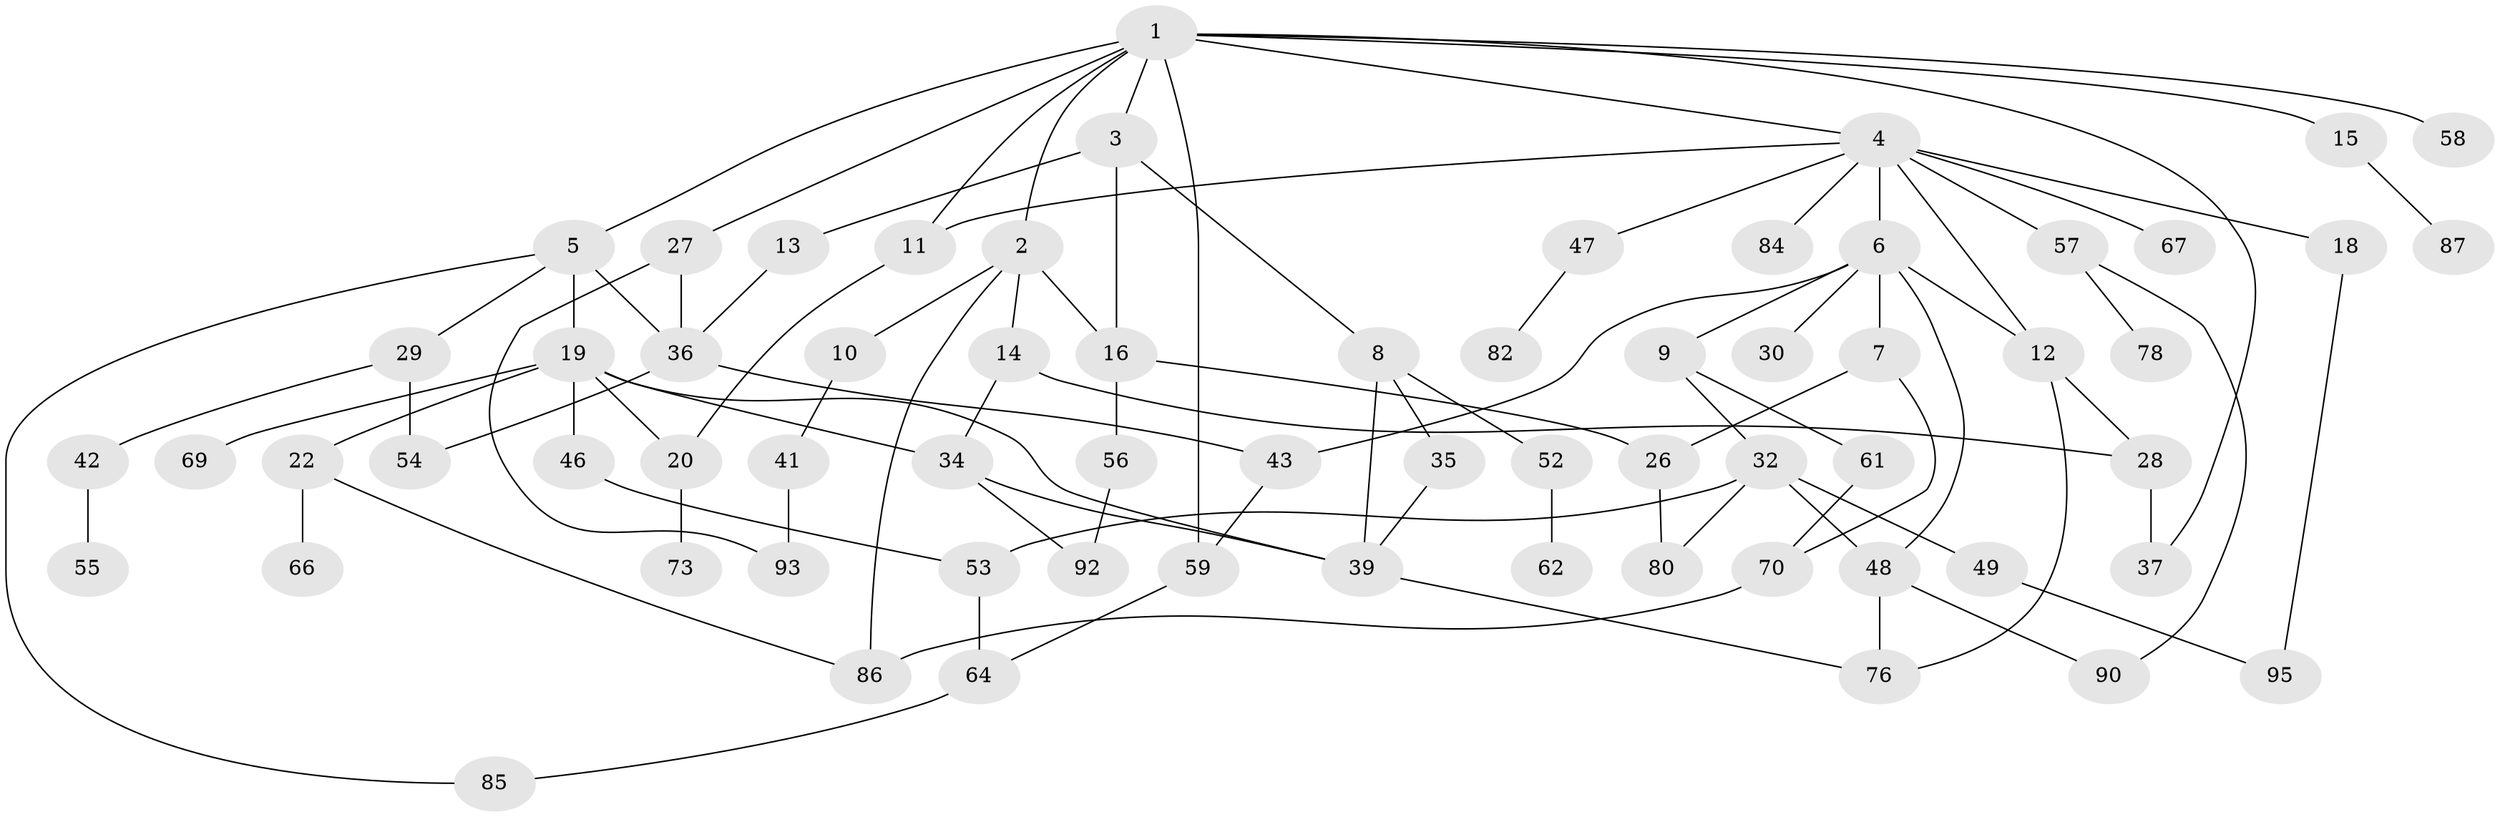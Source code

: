 // Generated by graph-tools (version 1.1) at 2025/51/02/27/25 19:51:41]
// undirected, 66 vertices, 95 edges
graph export_dot {
graph [start="1"]
  node [color=gray90,style=filled];
  1 [super="+25"];
  2 [super="+89"];
  3 [super="+24"];
  4 [super="+45"];
  5;
  6 [super="+31"];
  7;
  8;
  9;
  10;
  11 [super="+17"];
  12 [super="+21"];
  13 [super="+23"];
  14;
  15 [super="+63"];
  16 [super="+40"];
  18 [super="+74"];
  19 [super="+38"];
  20 [super="+65"];
  22 [super="+33"];
  26;
  27 [super="+50"];
  28 [super="+71"];
  29;
  30;
  32;
  34 [super="+77"];
  35 [super="+79"];
  36 [super="+88"];
  37;
  39 [super="+44"];
  41 [super="+68"];
  42 [super="+51"];
  43 [super="+72"];
  46;
  47;
  48 [super="+94"];
  49;
  52 [super="+83"];
  53;
  54;
  55;
  56 [super="+60"];
  57;
  58;
  59 [super="+81"];
  61;
  62;
  64;
  66;
  67;
  69;
  70 [super="+75"];
  73;
  76;
  78;
  80;
  82;
  84 [super="+91"];
  85;
  86;
  87;
  90;
  92;
  93;
  95;
  1 -- 2;
  1 -- 3;
  1 -- 4;
  1 -- 5;
  1 -- 11;
  1 -- 15;
  1 -- 58;
  1 -- 27;
  1 -- 59;
  1 -- 37;
  2 -- 10;
  2 -- 14;
  2 -- 86;
  2 -- 16;
  3 -- 8;
  3 -- 13;
  3 -- 16;
  4 -- 6;
  4 -- 18;
  4 -- 47;
  4 -- 57;
  4 -- 67;
  4 -- 84;
  4 -- 11;
  4 -- 12;
  5 -- 19;
  5 -- 29;
  5 -- 36;
  5 -- 85;
  6 -- 7;
  6 -- 9;
  6 -- 12;
  6 -- 30;
  6 -- 43;
  6 -- 48;
  7 -- 26;
  7 -- 70;
  8 -- 35;
  8 -- 52;
  8 -- 39;
  9 -- 32;
  9 -- 61;
  10 -- 41;
  11 -- 20;
  12 -- 76;
  12 -- 28;
  13 -- 36 [weight=2];
  14 -- 28;
  14 -- 34;
  15 -- 87;
  16 -- 56;
  16 -- 26;
  18 -- 95;
  19 -- 22;
  19 -- 34;
  19 -- 39;
  19 -- 20;
  19 -- 69;
  19 -- 46;
  20 -- 73;
  22 -- 86;
  22 -- 66;
  26 -- 80;
  27 -- 36;
  27 -- 93;
  28 -- 37;
  29 -- 42;
  29 -- 54;
  32 -- 48;
  32 -- 49;
  32 -- 53;
  32 -- 80;
  34 -- 92;
  34 -- 39;
  35 -- 39;
  36 -- 54;
  36 -- 43;
  39 -- 76;
  41 -- 93;
  42 -- 55;
  43 -- 59;
  46 -- 53;
  47 -- 82;
  48 -- 90;
  48 -- 76;
  49 -- 95;
  52 -- 62;
  53 -- 64;
  56 -- 92;
  57 -- 78;
  57 -- 90;
  59 -- 64;
  61 -- 70;
  64 -- 85;
  70 -- 86;
}
